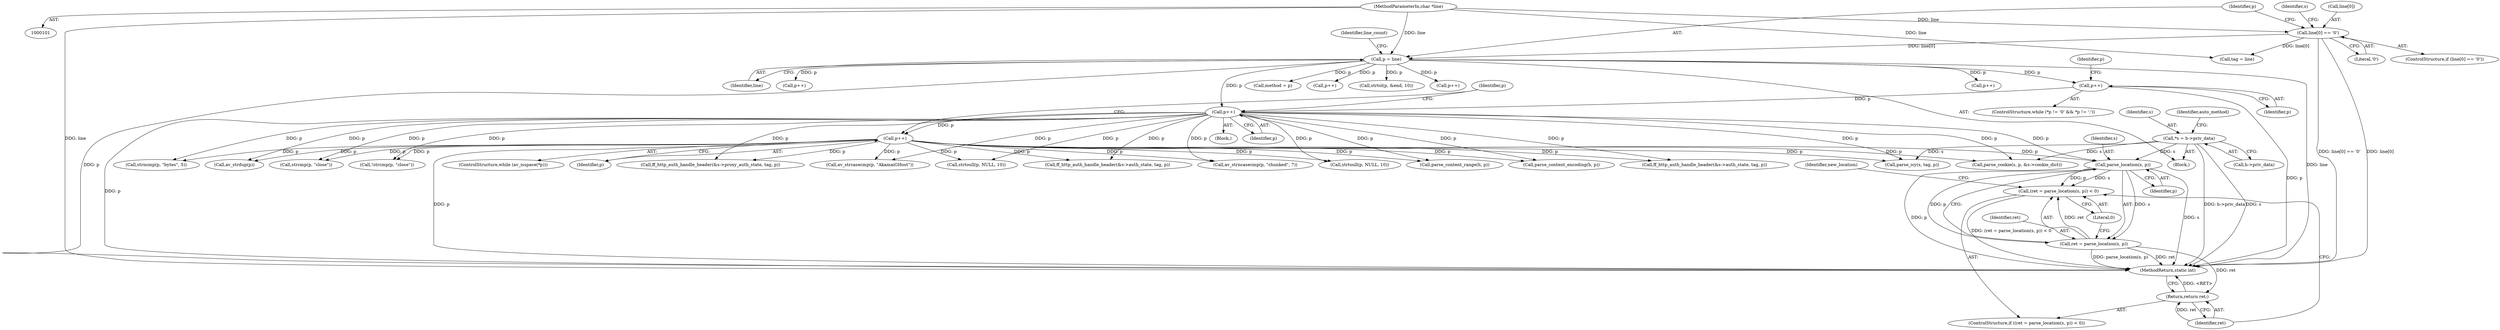 digraph "0_FFmpeg_2a05c8f813de6f2278827734bf8102291e7484aa_7@pointer" {
"1000415" [label="(Call,parse_location(s, p))"];
"1000108" [label="(Call,*s = h->priv_data)"];
"1000397" [label="(Call,p++)"];
"1000381" [label="(Call,p++)"];
"1000145" [label="(Call,p = line)"];
"1000132" [label="(Call,line[0] == '\0')"];
"1000103" [label="(MethodParameterIn,char *line)"];
"1000403" [label="(Call,p++)"];
"1000412" [label="(Call,(ret = parse_location(s, p)) < 0)"];
"1000413" [label="(Call,ret = parse_location(s, p))"];
"1000419" [label="(Return,return ret;)"];
"1000465" [label="(Call,strncmp(p, \"bytes\", 5))"];
"1000381" [label="(Call,p++)"];
"1000609" [label="(Call,av_strdup(p))"];
"1000404" [label="(Identifier,p)"];
"1000344" [label="(Call,strtol(p, &end, 10))"];
"1000555" [label="(Call,strcmp(p, \"close\"))"];
"1000554" [label="(Call,!strcmp(p, \"close\"))"];
"1000140" [label="(Identifier,s)"];
"1000110" [label="(Call,h->priv_data)"];
"1000417" [label="(Identifier,p)"];
"1000412" [label="(Call,(ret = parse_location(s, p)) < 0)"];
"1000115" [label="(Identifier,auto_method)"];
"1000108" [label="(Call,*s = h->priv_data)"];
"1000539" [label="(Call,ff_http_auth_handle_header(&s->proxy_auth_state, tag, p))"];
"1000103" [label="(MethodParameterIn,char *line)"];
"1000173" [label="(Call,p++)"];
"1000375" [label="(Identifier,p)"];
"1000136" [label="(Literal,'\0')"];
"1000332" [label="(Call,p++)"];
"1000572" [label="(Call,av_strcasecmp(p, \"AkamaiGHost\"))"];
"1000619" [label="(Call,parse_cookie(s, p, &s->cookie_dict))"];
"1000150" [label="(Identifier,line_count)"];
"1000411" [label="(ControlStructure,if ((ret = parse_location(s, p)) < 0))"];
"1000370" [label="(Block,)"];
"1000397" [label="(Call,p++)"];
"1000658" [label="(Call,parse_icy(s, tag, p))"];
"1000525" [label="(Call,ff_http_auth_handle_header(&s->auth_state, tag, p))"];
"1000147" [label="(Identifier,line)"];
"1000169" [label="(Call,p++)"];
"1000106" [label="(Block,)"];
"1000415" [label="(Call,parse_location(s, p))"];
"1000511" [label="(Call,ff_http_auth_handle_header(&s->auth_state, tag, p))"];
"1000382" [label="(Identifier,p)"];
"1000131" [label="(ControlStructure,if (line[0] == '\0'))"];
"1000133" [label="(Call,line[0])"];
"1000442" [label="(Call,strtoull(p, NULL, 10))"];
"1000394" [label="(Call,tag = line)"];
"1000413" [label="(Call,ret = parse_location(s, p))"];
"1000145" [label="(Call,p = line)"];
"1000371" [label="(ControlStructure,while (*p != '\0' && *p != ':'))"];
"1000423" [label="(Identifier,new_location)"];
"1000642" [label="(Call,strtoull(p, NULL, 10))"];
"1000398" [label="(Identifier,p)"];
"1000489" [label="(Call,av_strncasecmp(p, \"chunked\", 7))"];
"1000414" [label="(Identifier,ret)"];
"1000132" [label="(Call,line[0] == '\0')"];
"1000158" [label="(Call,method = p)"];
"1000420" [label="(Identifier,ret)"];
"1000453" [label="(Call,parse_content_range(h, p))"];
"1000419" [label="(Return,return ret;)"];
"1000403" [label="(Call,p++)"];
"1000146" [label="(Identifier,p)"];
"1000684" [label="(MethodReturn,static int)"];
"1000676" [label="(Call,parse_content_encoding(h, p))"];
"1000338" [label="(Call,p++)"];
"1000402" [label="(Identifier,p)"];
"1000416" [label="(Identifier,s)"];
"1000109" [label="(Identifier,s)"];
"1000418" [label="(Literal,0)"];
"1000399" [label="(ControlStructure,while (av_isspace(*p)))"];
"1000415" -> "1000413"  [label="AST: "];
"1000415" -> "1000417"  [label="CFG: "];
"1000416" -> "1000415"  [label="AST: "];
"1000417" -> "1000415"  [label="AST: "];
"1000413" -> "1000415"  [label="CFG: "];
"1000415" -> "1000684"  [label="DDG: s"];
"1000415" -> "1000684"  [label="DDG: p"];
"1000415" -> "1000412"  [label="DDG: s"];
"1000415" -> "1000412"  [label="DDG: p"];
"1000415" -> "1000413"  [label="DDG: s"];
"1000415" -> "1000413"  [label="DDG: p"];
"1000108" -> "1000415"  [label="DDG: s"];
"1000397" -> "1000415"  [label="DDG: p"];
"1000403" -> "1000415"  [label="DDG: p"];
"1000108" -> "1000106"  [label="AST: "];
"1000108" -> "1000110"  [label="CFG: "];
"1000109" -> "1000108"  [label="AST: "];
"1000110" -> "1000108"  [label="AST: "];
"1000115" -> "1000108"  [label="CFG: "];
"1000108" -> "1000684"  [label="DDG: h->priv_data"];
"1000108" -> "1000684"  [label="DDG: s"];
"1000108" -> "1000619"  [label="DDG: s"];
"1000108" -> "1000658"  [label="DDG: s"];
"1000397" -> "1000370"  [label="AST: "];
"1000397" -> "1000398"  [label="CFG: "];
"1000398" -> "1000397"  [label="AST: "];
"1000402" -> "1000397"  [label="CFG: "];
"1000397" -> "1000684"  [label="DDG: p"];
"1000381" -> "1000397"  [label="DDG: p"];
"1000145" -> "1000397"  [label="DDG: p"];
"1000397" -> "1000403"  [label="DDG: p"];
"1000397" -> "1000442"  [label="DDG: p"];
"1000397" -> "1000453"  [label="DDG: p"];
"1000397" -> "1000465"  [label="DDG: p"];
"1000397" -> "1000489"  [label="DDG: p"];
"1000397" -> "1000511"  [label="DDG: p"];
"1000397" -> "1000525"  [label="DDG: p"];
"1000397" -> "1000539"  [label="DDG: p"];
"1000397" -> "1000554"  [label="DDG: p"];
"1000397" -> "1000555"  [label="DDG: p"];
"1000397" -> "1000572"  [label="DDG: p"];
"1000397" -> "1000609"  [label="DDG: p"];
"1000397" -> "1000619"  [label="DDG: p"];
"1000397" -> "1000642"  [label="DDG: p"];
"1000397" -> "1000658"  [label="DDG: p"];
"1000397" -> "1000676"  [label="DDG: p"];
"1000381" -> "1000371"  [label="AST: "];
"1000381" -> "1000382"  [label="CFG: "];
"1000382" -> "1000381"  [label="AST: "];
"1000375" -> "1000381"  [label="CFG: "];
"1000381" -> "1000684"  [label="DDG: p"];
"1000145" -> "1000381"  [label="DDG: p"];
"1000145" -> "1000106"  [label="AST: "];
"1000145" -> "1000147"  [label="CFG: "];
"1000146" -> "1000145"  [label="AST: "];
"1000147" -> "1000145"  [label="AST: "];
"1000150" -> "1000145"  [label="CFG: "];
"1000145" -> "1000684"  [label="DDG: p"];
"1000145" -> "1000684"  [label="DDG: line"];
"1000132" -> "1000145"  [label="DDG: line[0]"];
"1000103" -> "1000145"  [label="DDG: line"];
"1000145" -> "1000158"  [label="DDG: p"];
"1000145" -> "1000169"  [label="DDG: p"];
"1000145" -> "1000173"  [label="DDG: p"];
"1000145" -> "1000332"  [label="DDG: p"];
"1000145" -> "1000338"  [label="DDG: p"];
"1000145" -> "1000344"  [label="DDG: p"];
"1000132" -> "1000131"  [label="AST: "];
"1000132" -> "1000136"  [label="CFG: "];
"1000133" -> "1000132"  [label="AST: "];
"1000136" -> "1000132"  [label="AST: "];
"1000140" -> "1000132"  [label="CFG: "];
"1000146" -> "1000132"  [label="CFG: "];
"1000132" -> "1000684"  [label="DDG: line[0] == '\0'"];
"1000132" -> "1000684"  [label="DDG: line[0]"];
"1000103" -> "1000132"  [label="DDG: line"];
"1000132" -> "1000394"  [label="DDG: line[0]"];
"1000103" -> "1000101"  [label="AST: "];
"1000103" -> "1000684"  [label="DDG: line"];
"1000103" -> "1000394"  [label="DDG: line"];
"1000403" -> "1000399"  [label="AST: "];
"1000403" -> "1000404"  [label="CFG: "];
"1000404" -> "1000403"  [label="AST: "];
"1000402" -> "1000403"  [label="CFG: "];
"1000403" -> "1000684"  [label="DDG: p"];
"1000403" -> "1000442"  [label="DDG: p"];
"1000403" -> "1000453"  [label="DDG: p"];
"1000403" -> "1000465"  [label="DDG: p"];
"1000403" -> "1000489"  [label="DDG: p"];
"1000403" -> "1000511"  [label="DDG: p"];
"1000403" -> "1000525"  [label="DDG: p"];
"1000403" -> "1000539"  [label="DDG: p"];
"1000403" -> "1000554"  [label="DDG: p"];
"1000403" -> "1000555"  [label="DDG: p"];
"1000403" -> "1000572"  [label="DDG: p"];
"1000403" -> "1000609"  [label="DDG: p"];
"1000403" -> "1000619"  [label="DDG: p"];
"1000403" -> "1000642"  [label="DDG: p"];
"1000403" -> "1000658"  [label="DDG: p"];
"1000403" -> "1000676"  [label="DDG: p"];
"1000412" -> "1000411"  [label="AST: "];
"1000412" -> "1000418"  [label="CFG: "];
"1000413" -> "1000412"  [label="AST: "];
"1000418" -> "1000412"  [label="AST: "];
"1000420" -> "1000412"  [label="CFG: "];
"1000423" -> "1000412"  [label="CFG: "];
"1000412" -> "1000684"  [label="DDG: (ret = parse_location(s, p)) < 0"];
"1000413" -> "1000412"  [label="DDG: ret"];
"1000414" -> "1000413"  [label="AST: "];
"1000418" -> "1000413"  [label="CFG: "];
"1000413" -> "1000684"  [label="DDG: ret"];
"1000413" -> "1000684"  [label="DDG: parse_location(s, p)"];
"1000413" -> "1000419"  [label="DDG: ret"];
"1000419" -> "1000411"  [label="AST: "];
"1000419" -> "1000420"  [label="CFG: "];
"1000420" -> "1000419"  [label="AST: "];
"1000684" -> "1000419"  [label="CFG: "];
"1000419" -> "1000684"  [label="DDG: <RET>"];
"1000420" -> "1000419"  [label="DDG: ret"];
}
